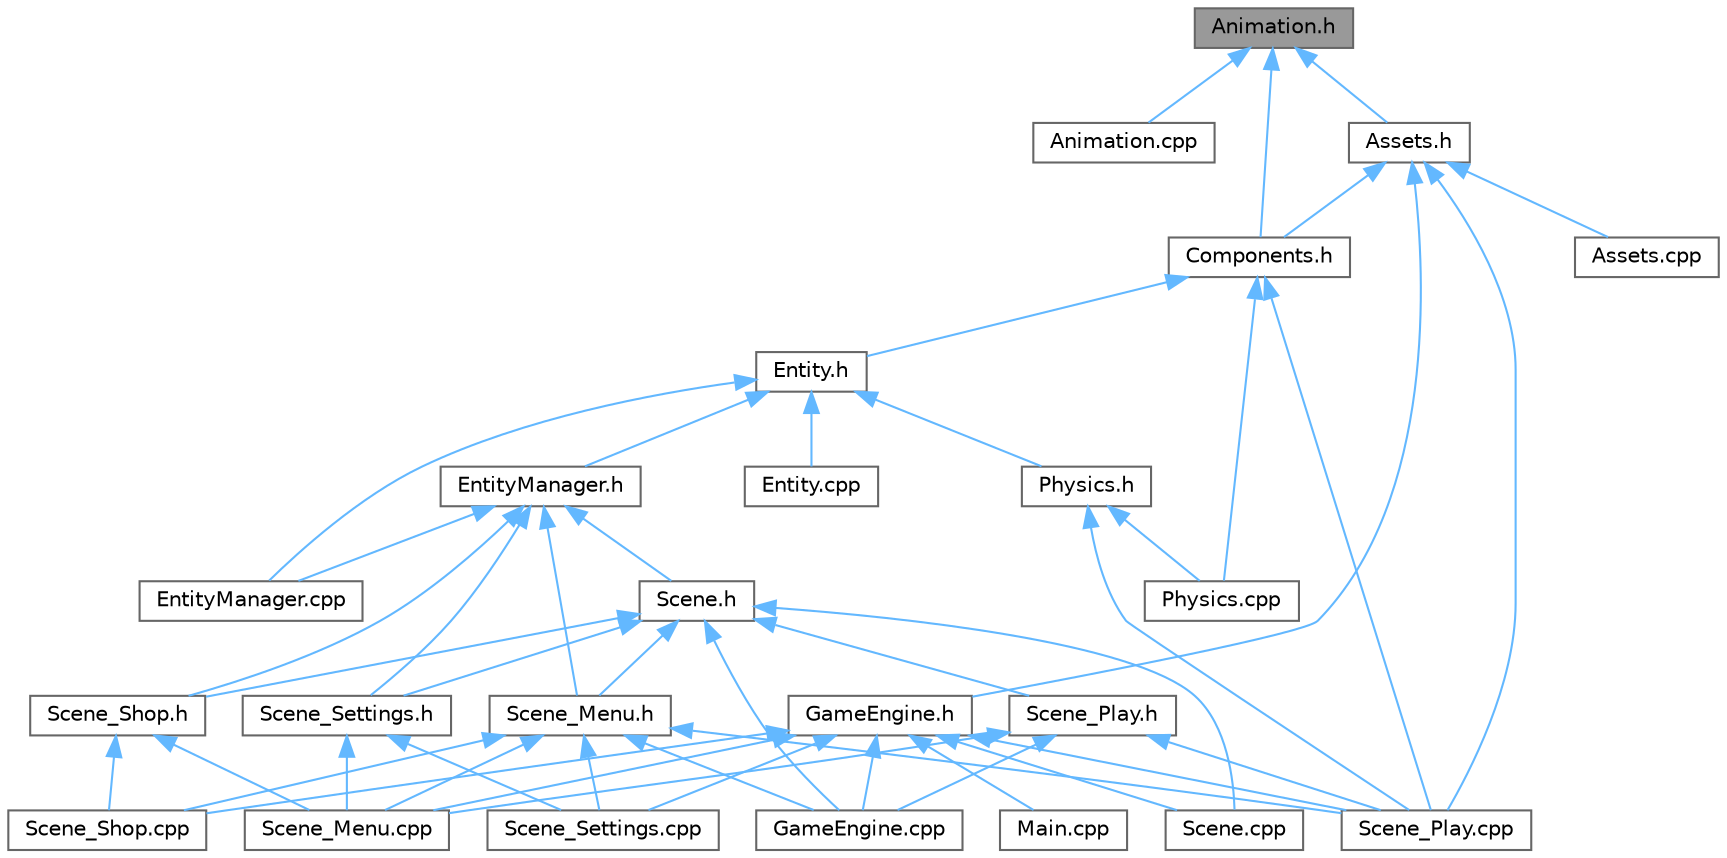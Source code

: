 digraph "Animation.h"
{
 // LATEX_PDF_SIZE
  bgcolor="transparent";
  edge [fontname=Helvetica,fontsize=10,labelfontname=Helvetica,labelfontsize=10];
  node [fontname=Helvetica,fontsize=10,shape=box,height=0.2,width=0.4];
  Node1 [id="Node000001",label="Animation.h",height=0.2,width=0.4,color="gray40", fillcolor="grey60", style="filled", fontcolor="black",tooltip=" "];
  Node1 -> Node2 [id="edge47_Node000001_Node000002",dir="back",color="steelblue1",style="solid",tooltip=" "];
  Node2 [id="Node000002",label="Animation.cpp",height=0.2,width=0.4,color="grey40", fillcolor="white", style="filled",URL="$_animation_8cpp.html",tooltip=" "];
  Node1 -> Node3 [id="edge48_Node000001_Node000003",dir="back",color="steelblue1",style="solid",tooltip=" "];
  Node3 [id="Node000003",label="Assets.h",height=0.2,width=0.4,color="grey40", fillcolor="white", style="filled",URL="$_assets_8h.html",tooltip=" "];
  Node3 -> Node4 [id="edge49_Node000003_Node000004",dir="back",color="steelblue1",style="solid",tooltip=" "];
  Node4 [id="Node000004",label="Assets.cpp",height=0.2,width=0.4,color="grey40", fillcolor="white", style="filled",URL="$_assets_8cpp.html",tooltip=" "];
  Node3 -> Node5 [id="edge50_Node000003_Node000005",dir="back",color="steelblue1",style="solid",tooltip=" "];
  Node5 [id="Node000005",label="Components.h",height=0.2,width=0.4,color="grey40", fillcolor="white", style="filled",URL="$_components_8h.html",tooltip=" "];
  Node5 -> Node6 [id="edge51_Node000005_Node000006",dir="back",color="steelblue1",style="solid",tooltip=" "];
  Node6 [id="Node000006",label="Entity.h",height=0.2,width=0.4,color="grey40", fillcolor="white", style="filled",URL="$_entity_8h.html",tooltip=" "];
  Node6 -> Node7 [id="edge52_Node000006_Node000007",dir="back",color="steelblue1",style="solid",tooltip=" "];
  Node7 [id="Node000007",label="Entity.cpp",height=0.2,width=0.4,color="grey40", fillcolor="white", style="filled",URL="$_entity_8cpp.html",tooltip=" "];
  Node6 -> Node8 [id="edge53_Node000006_Node000008",dir="back",color="steelblue1",style="solid",tooltip=" "];
  Node8 [id="Node000008",label="EntityManager.cpp",height=0.2,width=0.4,color="grey40", fillcolor="white", style="filled",URL="$_entity_manager_8cpp.html",tooltip=" "];
  Node6 -> Node9 [id="edge54_Node000006_Node000009",dir="back",color="steelblue1",style="solid",tooltip=" "];
  Node9 [id="Node000009",label="EntityManager.h",height=0.2,width=0.4,color="grey40", fillcolor="white", style="filled",URL="$_entity_manager_8h.html",tooltip=" "];
  Node9 -> Node8 [id="edge55_Node000009_Node000008",dir="back",color="steelblue1",style="solid",tooltip=" "];
  Node9 -> Node10 [id="edge56_Node000009_Node000010",dir="back",color="steelblue1",style="solid",tooltip=" "];
  Node10 [id="Node000010",label="Scene.h",height=0.2,width=0.4,color="grey40", fillcolor="white", style="filled",URL="$_scene_8h.html",tooltip=" "];
  Node10 -> Node11 [id="edge57_Node000010_Node000011",dir="back",color="steelblue1",style="solid",tooltip=" "];
  Node11 [id="Node000011",label="GameEngine.cpp",height=0.2,width=0.4,color="grey40", fillcolor="white", style="filled",URL="$_game_engine_8cpp.html",tooltip=" "];
  Node10 -> Node12 [id="edge58_Node000010_Node000012",dir="back",color="steelblue1",style="solid",tooltip=" "];
  Node12 [id="Node000012",label="Scene.cpp",height=0.2,width=0.4,color="grey40", fillcolor="white", style="filled",URL="$_scene_8cpp.html",tooltip=" "];
  Node10 -> Node13 [id="edge59_Node000010_Node000013",dir="back",color="steelblue1",style="solid",tooltip=" "];
  Node13 [id="Node000013",label="Scene_Menu.h",height=0.2,width=0.4,color="grey40", fillcolor="white", style="filled",URL="$_scene___menu_8h.html",tooltip=" "];
  Node13 -> Node11 [id="edge60_Node000013_Node000011",dir="back",color="steelblue1",style="solid",tooltip=" "];
  Node13 -> Node14 [id="edge61_Node000013_Node000014",dir="back",color="steelblue1",style="solid",tooltip=" "];
  Node14 [id="Node000014",label="Scene_Menu.cpp",height=0.2,width=0.4,color="grey40", fillcolor="white", style="filled",URL="$_scene___menu_8cpp.html",tooltip=" "];
  Node13 -> Node15 [id="edge62_Node000013_Node000015",dir="back",color="steelblue1",style="solid",tooltip=" "];
  Node15 [id="Node000015",label="Scene_Play.cpp",height=0.2,width=0.4,color="grey40", fillcolor="white", style="filled",URL="$_scene___play_8cpp.html",tooltip=" "];
  Node13 -> Node16 [id="edge63_Node000013_Node000016",dir="back",color="steelblue1",style="solid",tooltip=" "];
  Node16 [id="Node000016",label="Scene_Settings.cpp",height=0.2,width=0.4,color="grey40", fillcolor="white", style="filled",URL="$_scene___settings_8cpp.html",tooltip=" "];
  Node13 -> Node17 [id="edge64_Node000013_Node000017",dir="back",color="steelblue1",style="solid",tooltip=" "];
  Node17 [id="Node000017",label="Scene_Shop.cpp",height=0.2,width=0.4,color="grey40", fillcolor="white", style="filled",URL="$_scene___shop_8cpp.html",tooltip=" "];
  Node10 -> Node18 [id="edge65_Node000010_Node000018",dir="back",color="steelblue1",style="solid",tooltip=" "];
  Node18 [id="Node000018",label="Scene_Play.h",height=0.2,width=0.4,color="grey40", fillcolor="white", style="filled",URL="$_scene___play_8h.html",tooltip=" "];
  Node18 -> Node11 [id="edge66_Node000018_Node000011",dir="back",color="steelblue1",style="solid",tooltip=" "];
  Node18 -> Node14 [id="edge67_Node000018_Node000014",dir="back",color="steelblue1",style="solid",tooltip=" "];
  Node18 -> Node15 [id="edge68_Node000018_Node000015",dir="back",color="steelblue1",style="solid",tooltip=" "];
  Node10 -> Node19 [id="edge69_Node000010_Node000019",dir="back",color="steelblue1",style="solid",tooltip=" "];
  Node19 [id="Node000019",label="Scene_Settings.h",height=0.2,width=0.4,color="grey40", fillcolor="white", style="filled",URL="$_scene___settings_8h.html",tooltip=" "];
  Node19 -> Node14 [id="edge70_Node000019_Node000014",dir="back",color="steelblue1",style="solid",tooltip=" "];
  Node19 -> Node16 [id="edge71_Node000019_Node000016",dir="back",color="steelblue1",style="solid",tooltip=" "];
  Node10 -> Node20 [id="edge72_Node000010_Node000020",dir="back",color="steelblue1",style="solid",tooltip=" "];
  Node20 [id="Node000020",label="Scene_Shop.h",height=0.2,width=0.4,color="grey40", fillcolor="white", style="filled",URL="$_scene___shop_8h.html",tooltip=" "];
  Node20 -> Node14 [id="edge73_Node000020_Node000014",dir="back",color="steelblue1",style="solid",tooltip=" "];
  Node20 -> Node17 [id="edge74_Node000020_Node000017",dir="back",color="steelblue1",style="solid",tooltip=" "];
  Node9 -> Node13 [id="edge75_Node000009_Node000013",dir="back",color="steelblue1",style="solid",tooltip=" "];
  Node9 -> Node19 [id="edge76_Node000009_Node000019",dir="back",color="steelblue1",style="solid",tooltip=" "];
  Node9 -> Node20 [id="edge77_Node000009_Node000020",dir="back",color="steelblue1",style="solid",tooltip=" "];
  Node6 -> Node21 [id="edge78_Node000006_Node000021",dir="back",color="steelblue1",style="solid",tooltip=" "];
  Node21 [id="Node000021",label="Physics.h",height=0.2,width=0.4,color="grey40", fillcolor="white", style="filled",URL="$_physics_8h.html",tooltip=" "];
  Node21 -> Node22 [id="edge79_Node000021_Node000022",dir="back",color="steelblue1",style="solid",tooltip=" "];
  Node22 [id="Node000022",label="Physics.cpp",height=0.2,width=0.4,color="grey40", fillcolor="white", style="filled",URL="$_physics_8cpp.html",tooltip=" "];
  Node21 -> Node15 [id="edge80_Node000021_Node000015",dir="back",color="steelblue1",style="solid",tooltip=" "];
  Node5 -> Node22 [id="edge81_Node000005_Node000022",dir="back",color="steelblue1",style="solid",tooltip=" "];
  Node5 -> Node15 [id="edge82_Node000005_Node000015",dir="back",color="steelblue1",style="solid",tooltip=" "];
  Node3 -> Node23 [id="edge83_Node000003_Node000023",dir="back",color="steelblue1",style="solid",tooltip=" "];
  Node23 [id="Node000023",label="GameEngine.h",height=0.2,width=0.4,color="grey40", fillcolor="white", style="filled",URL="$_game_engine_8h.html",tooltip=" "];
  Node23 -> Node11 [id="edge84_Node000023_Node000011",dir="back",color="steelblue1",style="solid",tooltip=" "];
  Node23 -> Node24 [id="edge85_Node000023_Node000024",dir="back",color="steelblue1",style="solid",tooltip=" "];
  Node24 [id="Node000024",label="Main.cpp",height=0.2,width=0.4,color="grey40", fillcolor="white", style="filled",URL="$_main_8cpp.html",tooltip=" "];
  Node23 -> Node12 [id="edge86_Node000023_Node000012",dir="back",color="steelblue1",style="solid",tooltip=" "];
  Node23 -> Node14 [id="edge87_Node000023_Node000014",dir="back",color="steelblue1",style="solid",tooltip=" "];
  Node23 -> Node15 [id="edge88_Node000023_Node000015",dir="back",color="steelblue1",style="solid",tooltip=" "];
  Node23 -> Node16 [id="edge89_Node000023_Node000016",dir="back",color="steelblue1",style="solid",tooltip=" "];
  Node23 -> Node17 [id="edge90_Node000023_Node000017",dir="back",color="steelblue1",style="solid",tooltip=" "];
  Node3 -> Node15 [id="edge91_Node000003_Node000015",dir="back",color="steelblue1",style="solid",tooltip=" "];
  Node1 -> Node5 [id="edge92_Node000001_Node000005",dir="back",color="steelblue1",style="solid",tooltip=" "];
}
